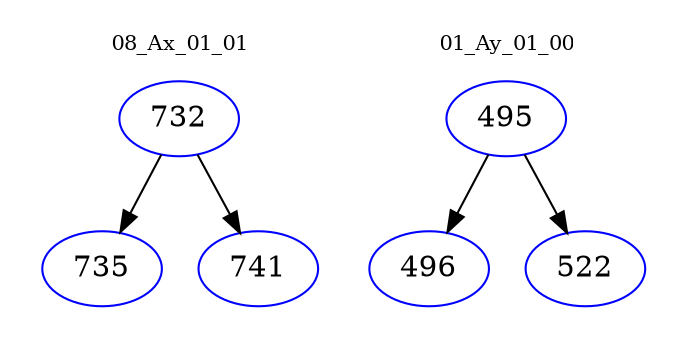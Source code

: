 digraph{
subgraph cluster_0 {
color = white
label = "08_Ax_01_01";
fontsize=10;
T0_732 [label="732", color="blue"]
T0_732 -> T0_735 [color="black"]
T0_735 [label="735", color="blue"]
T0_732 -> T0_741 [color="black"]
T0_741 [label="741", color="blue"]
}
subgraph cluster_1 {
color = white
label = "01_Ay_01_00";
fontsize=10;
T1_495 [label="495", color="blue"]
T1_495 -> T1_496 [color="black"]
T1_496 [label="496", color="blue"]
T1_495 -> T1_522 [color="black"]
T1_522 [label="522", color="blue"]
}
}
